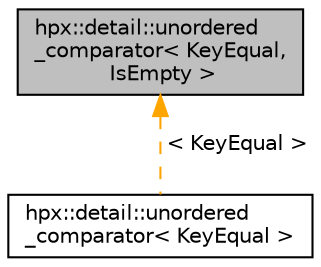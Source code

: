 digraph "hpx::detail::unordered_comparator&lt; KeyEqual, IsEmpty &gt;"
{
  edge [fontname="Helvetica",fontsize="10",labelfontname="Helvetica",labelfontsize="10"];
  node [fontname="Helvetica",fontsize="10",shape=record];
  Node0 [label="hpx::detail::unordered\l_comparator\< KeyEqual,\l IsEmpty \>",height=0.2,width=0.4,color="black", fillcolor="grey75", style="filled", fontcolor="black"];
  Node0 -> Node1 [dir="back",color="orange",fontsize="10",style="dashed",label=" \< KeyEqual \>" ,fontname="Helvetica"];
  Node1 [label="hpx::detail::unordered\l_comparator\< KeyEqual \>",height=0.2,width=0.4,color="black", fillcolor="white", style="filled",URL="$d4/d9b/structhpx_1_1detail_1_1unordered__comparator.html"];
}
